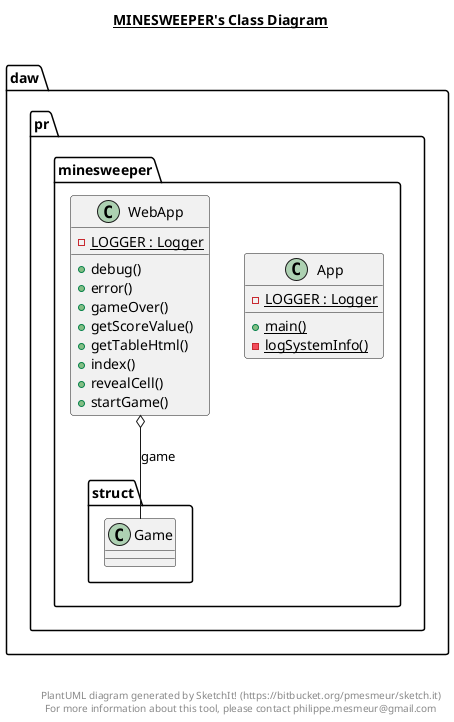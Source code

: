 @startuml

title __MINESWEEPER's Class Diagram__\n

  namespace daw.pr.minesweeper {
    class daw.pr.minesweeper.App {
        {static} - LOGGER : Logger
        {static} + main()
        {static} - logSystemInfo()
    }
  }
  

  namespace daw.pr.minesweeper {
    class daw.pr.minesweeper.WebApp {
        {static} - LOGGER : Logger
        + debug()
        + error()
        + gameOver()
        + getScoreValue()
        + getTableHtml()
        + index()
        + revealCell()
        + startGame()
    }
  }
  

  daw.pr.minesweeper.WebApp o-- daw.pr.minesweeper.struct.Game : game


right footer


PlantUML diagram generated by SketchIt! (https://bitbucket.org/pmesmeur/sketch.it)
For more information about this tool, please contact philippe.mesmeur@gmail.com
endfooter

@enduml

